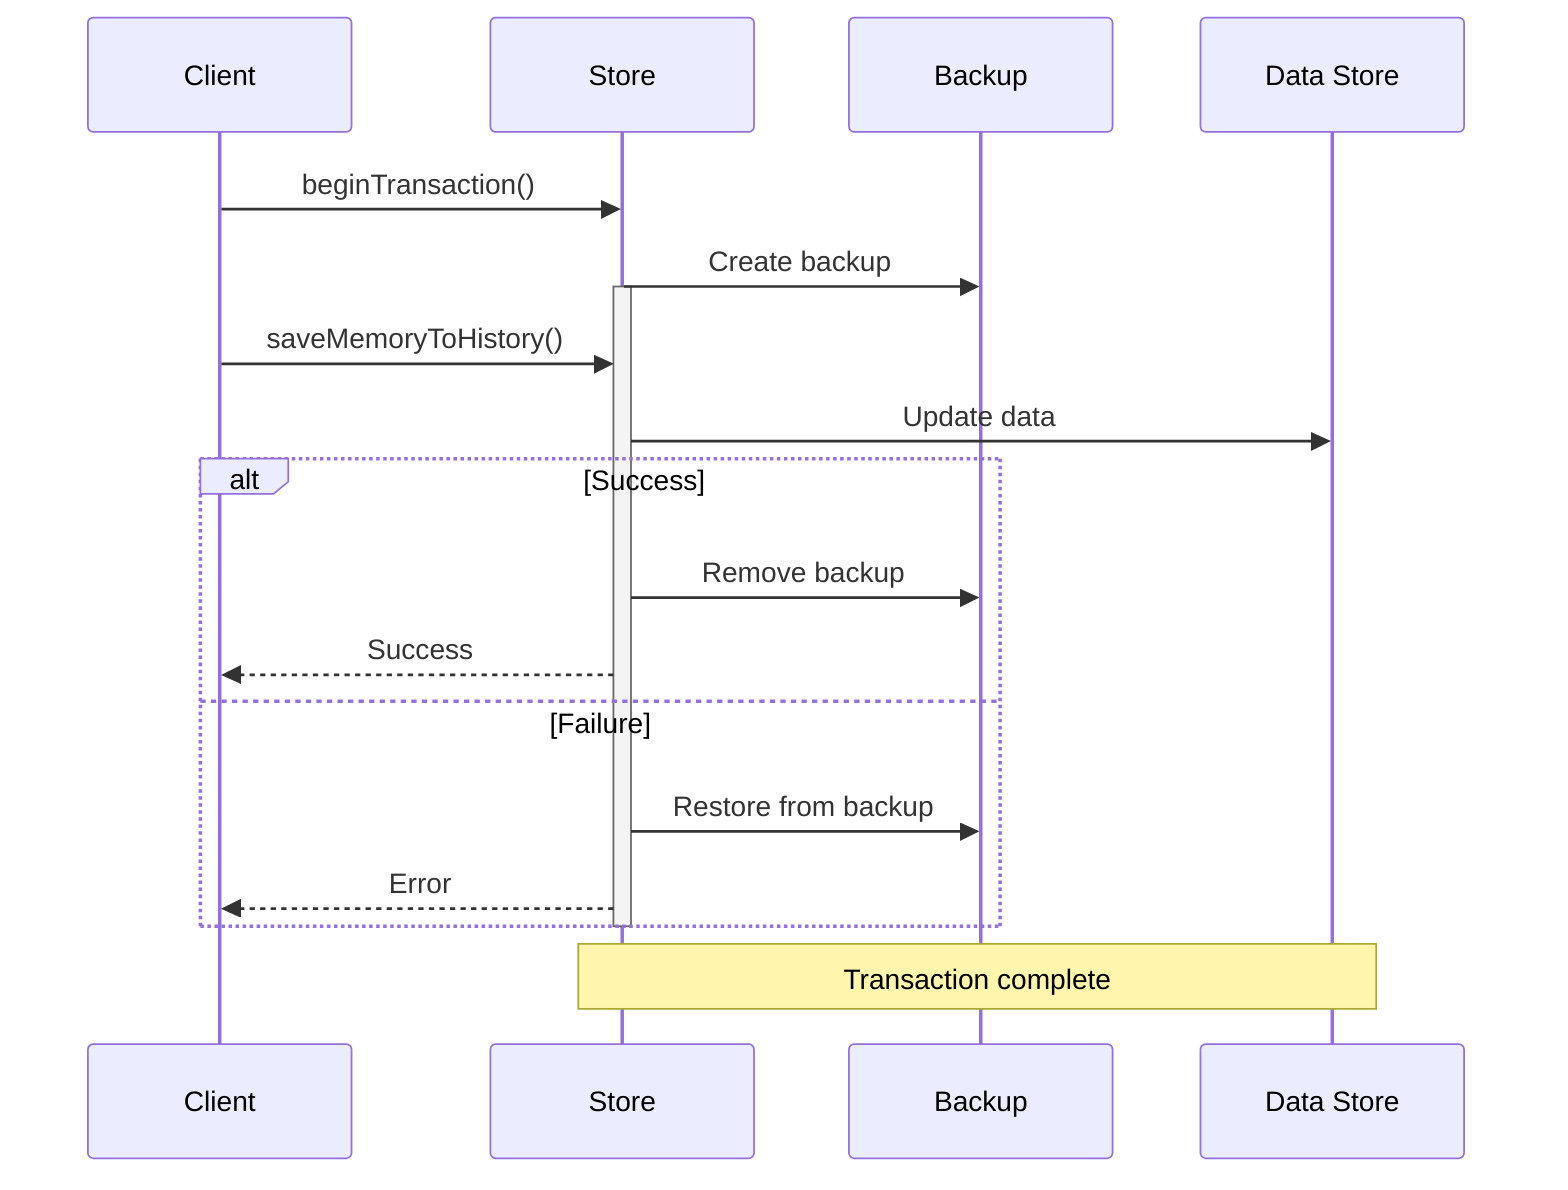 sequenceDiagram
    participant C as Client
    participant S as Store
    participant B as Backup
    participant D as Data Store

    C->>S: beginTransaction()
    S->>B: Create backup
    activate S
    
    C->>S: saveMemoryToHistory()
    S->>D: Update data
    
    alt Success
        S->>B: Remove backup
        S-->>C: Success
    else Failure
        S->>B: Restore from backup
        S-->>C: Error
    end
    
    deactivate S
    
    Note over S,D: Transaction complete